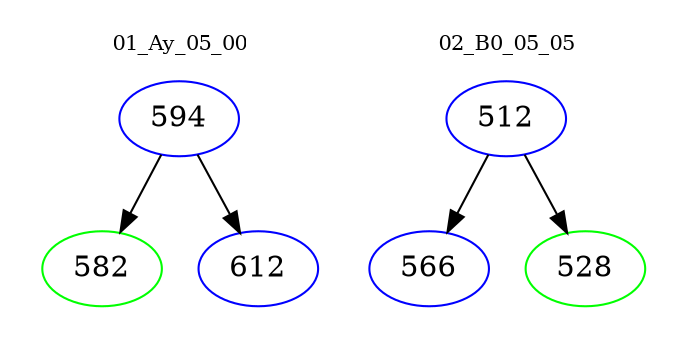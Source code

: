 digraph{
subgraph cluster_0 {
color = white
label = "01_Ay_05_00";
fontsize=10;
T0_594 [label="594", color="blue"]
T0_594 -> T0_582 [color="black"]
T0_582 [label="582", color="green"]
T0_594 -> T0_612 [color="black"]
T0_612 [label="612", color="blue"]
}
subgraph cluster_1 {
color = white
label = "02_B0_05_05";
fontsize=10;
T1_512 [label="512", color="blue"]
T1_512 -> T1_566 [color="black"]
T1_566 [label="566", color="blue"]
T1_512 -> T1_528 [color="black"]
T1_528 [label="528", color="green"]
}
}
